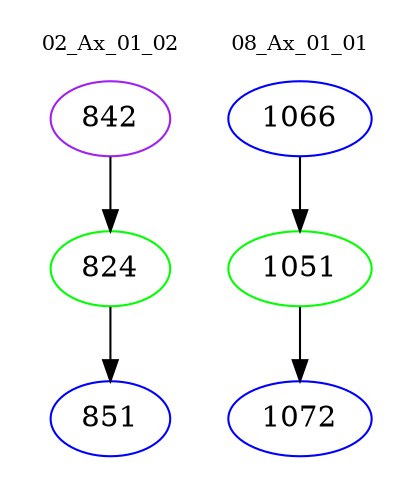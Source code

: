 digraph{
subgraph cluster_0 {
color = white
label = "02_Ax_01_02";
fontsize=10;
T0_842 [label="842", color="purple"]
T0_842 -> T0_824 [color="black"]
T0_824 [label="824", color="green"]
T0_824 -> T0_851 [color="black"]
T0_851 [label="851", color="blue"]
}
subgraph cluster_1 {
color = white
label = "08_Ax_01_01";
fontsize=10;
T1_1066 [label="1066", color="blue"]
T1_1066 -> T1_1051 [color="black"]
T1_1051 [label="1051", color="green"]
T1_1051 -> T1_1072 [color="black"]
T1_1072 [label="1072", color="blue"]
}
}
